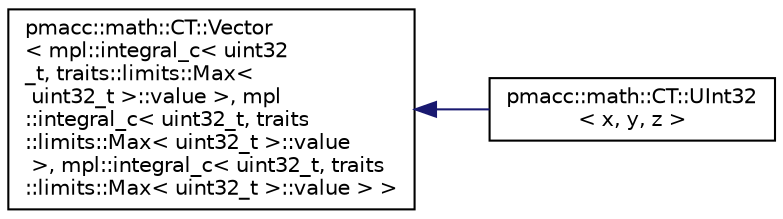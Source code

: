digraph "Graphical Class Hierarchy"
{
 // LATEX_PDF_SIZE
  edge [fontname="Helvetica",fontsize="10",labelfontname="Helvetica",labelfontsize="10"];
  node [fontname="Helvetica",fontsize="10",shape=record];
  rankdir="LR";
  Node0 [label="pmacc::math::CT::Vector\l\< mpl::integral_c\< uint32\l_t, traits::limits::Max\<\l uint32_t \>::value \>, mpl\l::integral_c\< uint32_t, traits\l::limits::Max\< uint32_t \>::value\l \>, mpl::integral_c\< uint32_t, traits\l::limits::Max\< uint32_t \>::value \> \>",height=0.2,width=0.4,color="black", fillcolor="white", style="filled",URL="$structpmacc_1_1math_1_1_c_t_1_1_vector.html",tooltip=" "];
  Node0 -> Node1 [dir="back",color="midnightblue",fontsize="10",style="solid",fontname="Helvetica"];
  Node1 [label="pmacc::math::CT::UInt32\l\< x, y, z \>",height=0.2,width=0.4,color="black", fillcolor="white", style="filled",URL="$structpmacc_1_1math_1_1_c_t_1_1_u_int32.html",tooltip="Compile time uint vector."];
}
